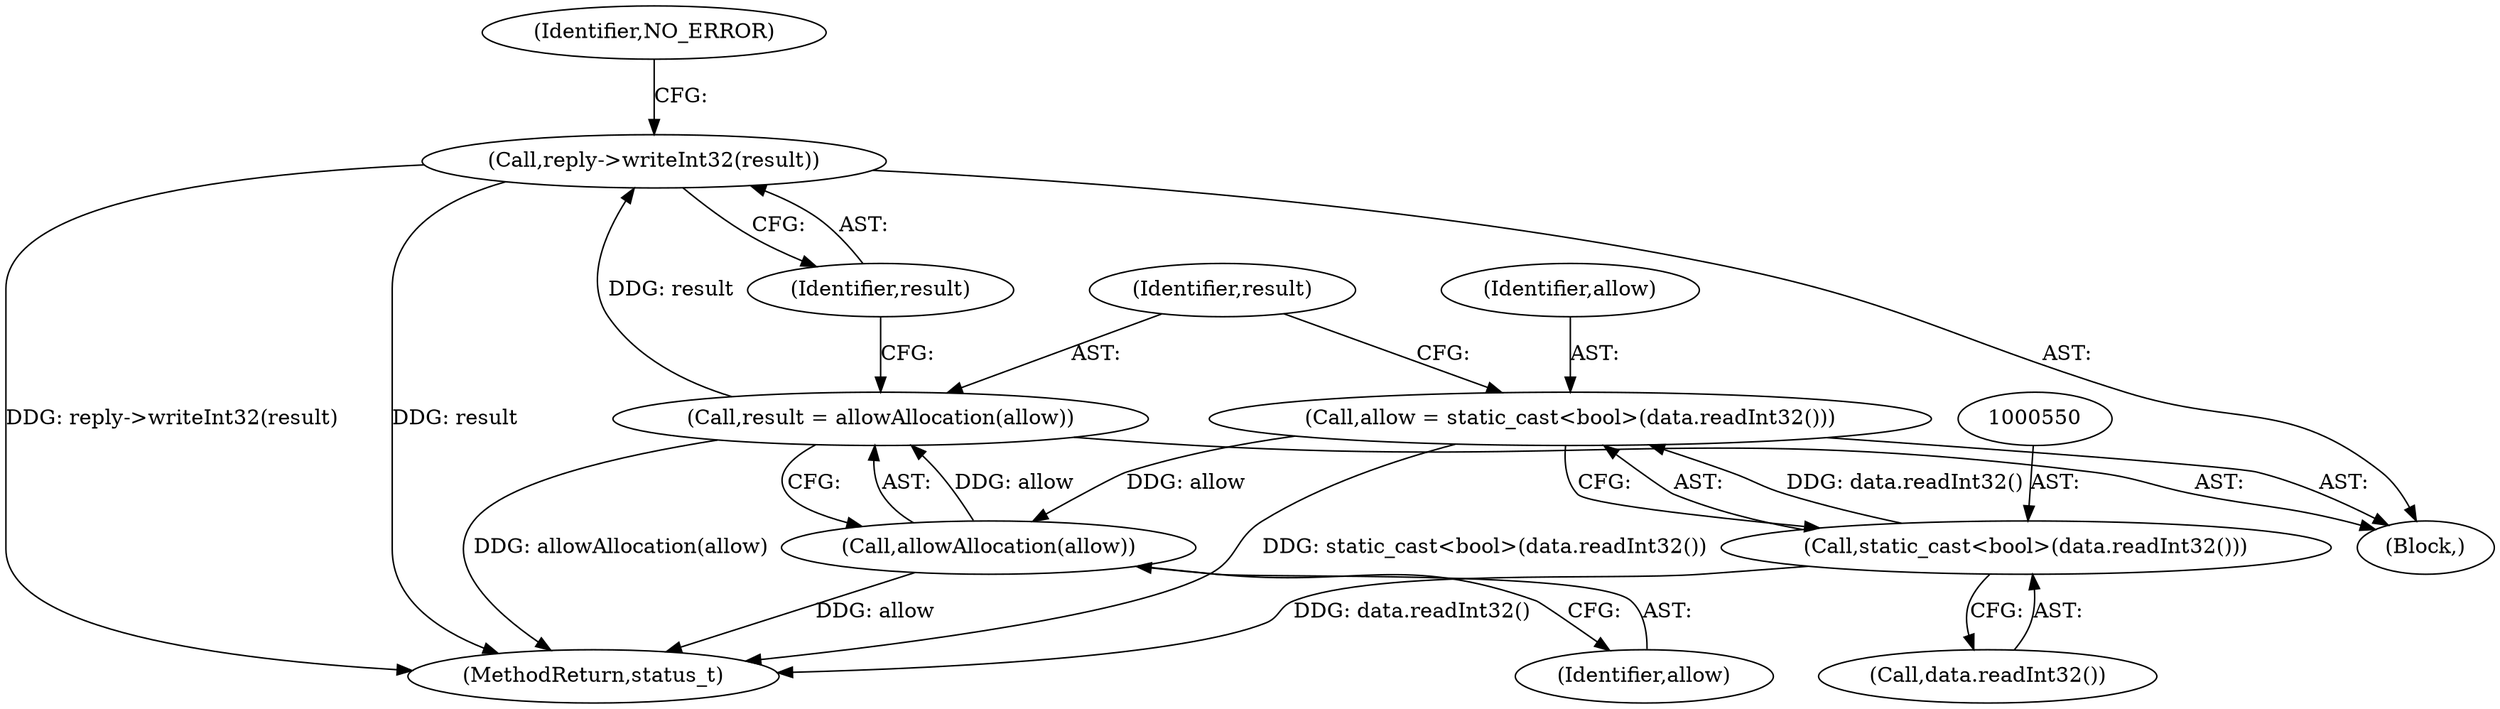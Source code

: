 digraph "0_Android_a30d7d90c4f718e46fb41a99b3d52800e1011b73_0@API" {
"1000557" [label="(Call,reply->writeInt32(result))"];
"1000553" [label="(Call,result = allowAllocation(allow))"];
"1000555" [label="(Call,allowAllocation(allow))"];
"1000547" [label="(Call,allow = static_cast<bool>(data.readInt32()))"];
"1000549" [label="(Call,static_cast<bool>(data.readInt32()))"];
"1000557" [label="(Call,reply->writeInt32(result))"];
"1000596" [label="(MethodReturn,status_t)"];
"1000553" [label="(Call,result = allowAllocation(allow))"];
"1000551" [label="(Call,data.readInt32())"];
"1000549" [label="(Call,static_cast<bool>(data.readInt32()))"];
"1000560" [label="(Identifier,NO_ERROR)"];
"1000548" [label="(Identifier,allow)"];
"1000558" [label="(Identifier,result)"];
"1000556" [label="(Identifier,allow)"];
"1000541" [label="(Block,)"];
"1000555" [label="(Call,allowAllocation(allow))"];
"1000554" [label="(Identifier,result)"];
"1000547" [label="(Call,allow = static_cast<bool>(data.readInt32()))"];
"1000557" -> "1000541"  [label="AST: "];
"1000557" -> "1000558"  [label="CFG: "];
"1000558" -> "1000557"  [label="AST: "];
"1000560" -> "1000557"  [label="CFG: "];
"1000557" -> "1000596"  [label="DDG: reply->writeInt32(result)"];
"1000557" -> "1000596"  [label="DDG: result"];
"1000553" -> "1000557"  [label="DDG: result"];
"1000553" -> "1000541"  [label="AST: "];
"1000553" -> "1000555"  [label="CFG: "];
"1000554" -> "1000553"  [label="AST: "];
"1000555" -> "1000553"  [label="AST: "];
"1000558" -> "1000553"  [label="CFG: "];
"1000553" -> "1000596"  [label="DDG: allowAllocation(allow)"];
"1000555" -> "1000553"  [label="DDG: allow"];
"1000555" -> "1000556"  [label="CFG: "];
"1000556" -> "1000555"  [label="AST: "];
"1000555" -> "1000596"  [label="DDG: allow"];
"1000547" -> "1000555"  [label="DDG: allow"];
"1000547" -> "1000541"  [label="AST: "];
"1000547" -> "1000549"  [label="CFG: "];
"1000548" -> "1000547"  [label="AST: "];
"1000549" -> "1000547"  [label="AST: "];
"1000554" -> "1000547"  [label="CFG: "];
"1000547" -> "1000596"  [label="DDG: static_cast<bool>(data.readInt32())"];
"1000549" -> "1000547"  [label="DDG: data.readInt32()"];
"1000549" -> "1000551"  [label="CFG: "];
"1000550" -> "1000549"  [label="AST: "];
"1000551" -> "1000549"  [label="AST: "];
"1000549" -> "1000596"  [label="DDG: data.readInt32()"];
}
